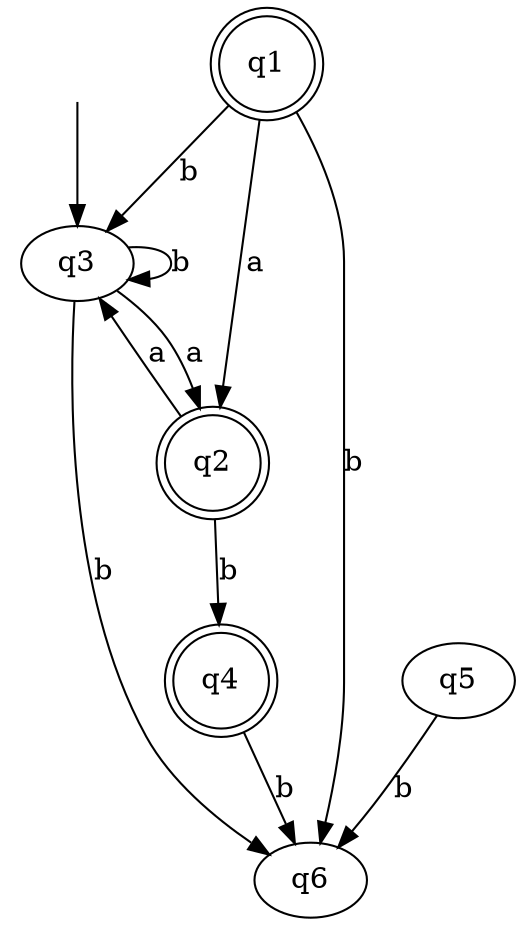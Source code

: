digraph {
	start [style = "invis"]
	start -> "q3"
	"q1" [shape=doublecircle]
	"q2" [shape=doublecircle]
	"q1" -> "q2" [label = "a"]
	"q3"
	"q1" -> "q3" [label = "b"]
	"q6"
	"q1" -> "q6" [label = "b"]
	"q2" -> "q3" [label = "a"]
	"q4" [shape=doublecircle]
	"q2" -> "q4" [label = "b"]
	"q4" -> "q6" [label = "b"]
	"q3" -> "q3" [label = "b"]
	"q3" -> "q2" [label = "a"]
	"q3" -> "q6" [label = "b"]
	"q5"
	"q5" -> "q6" [label = "b"]
}